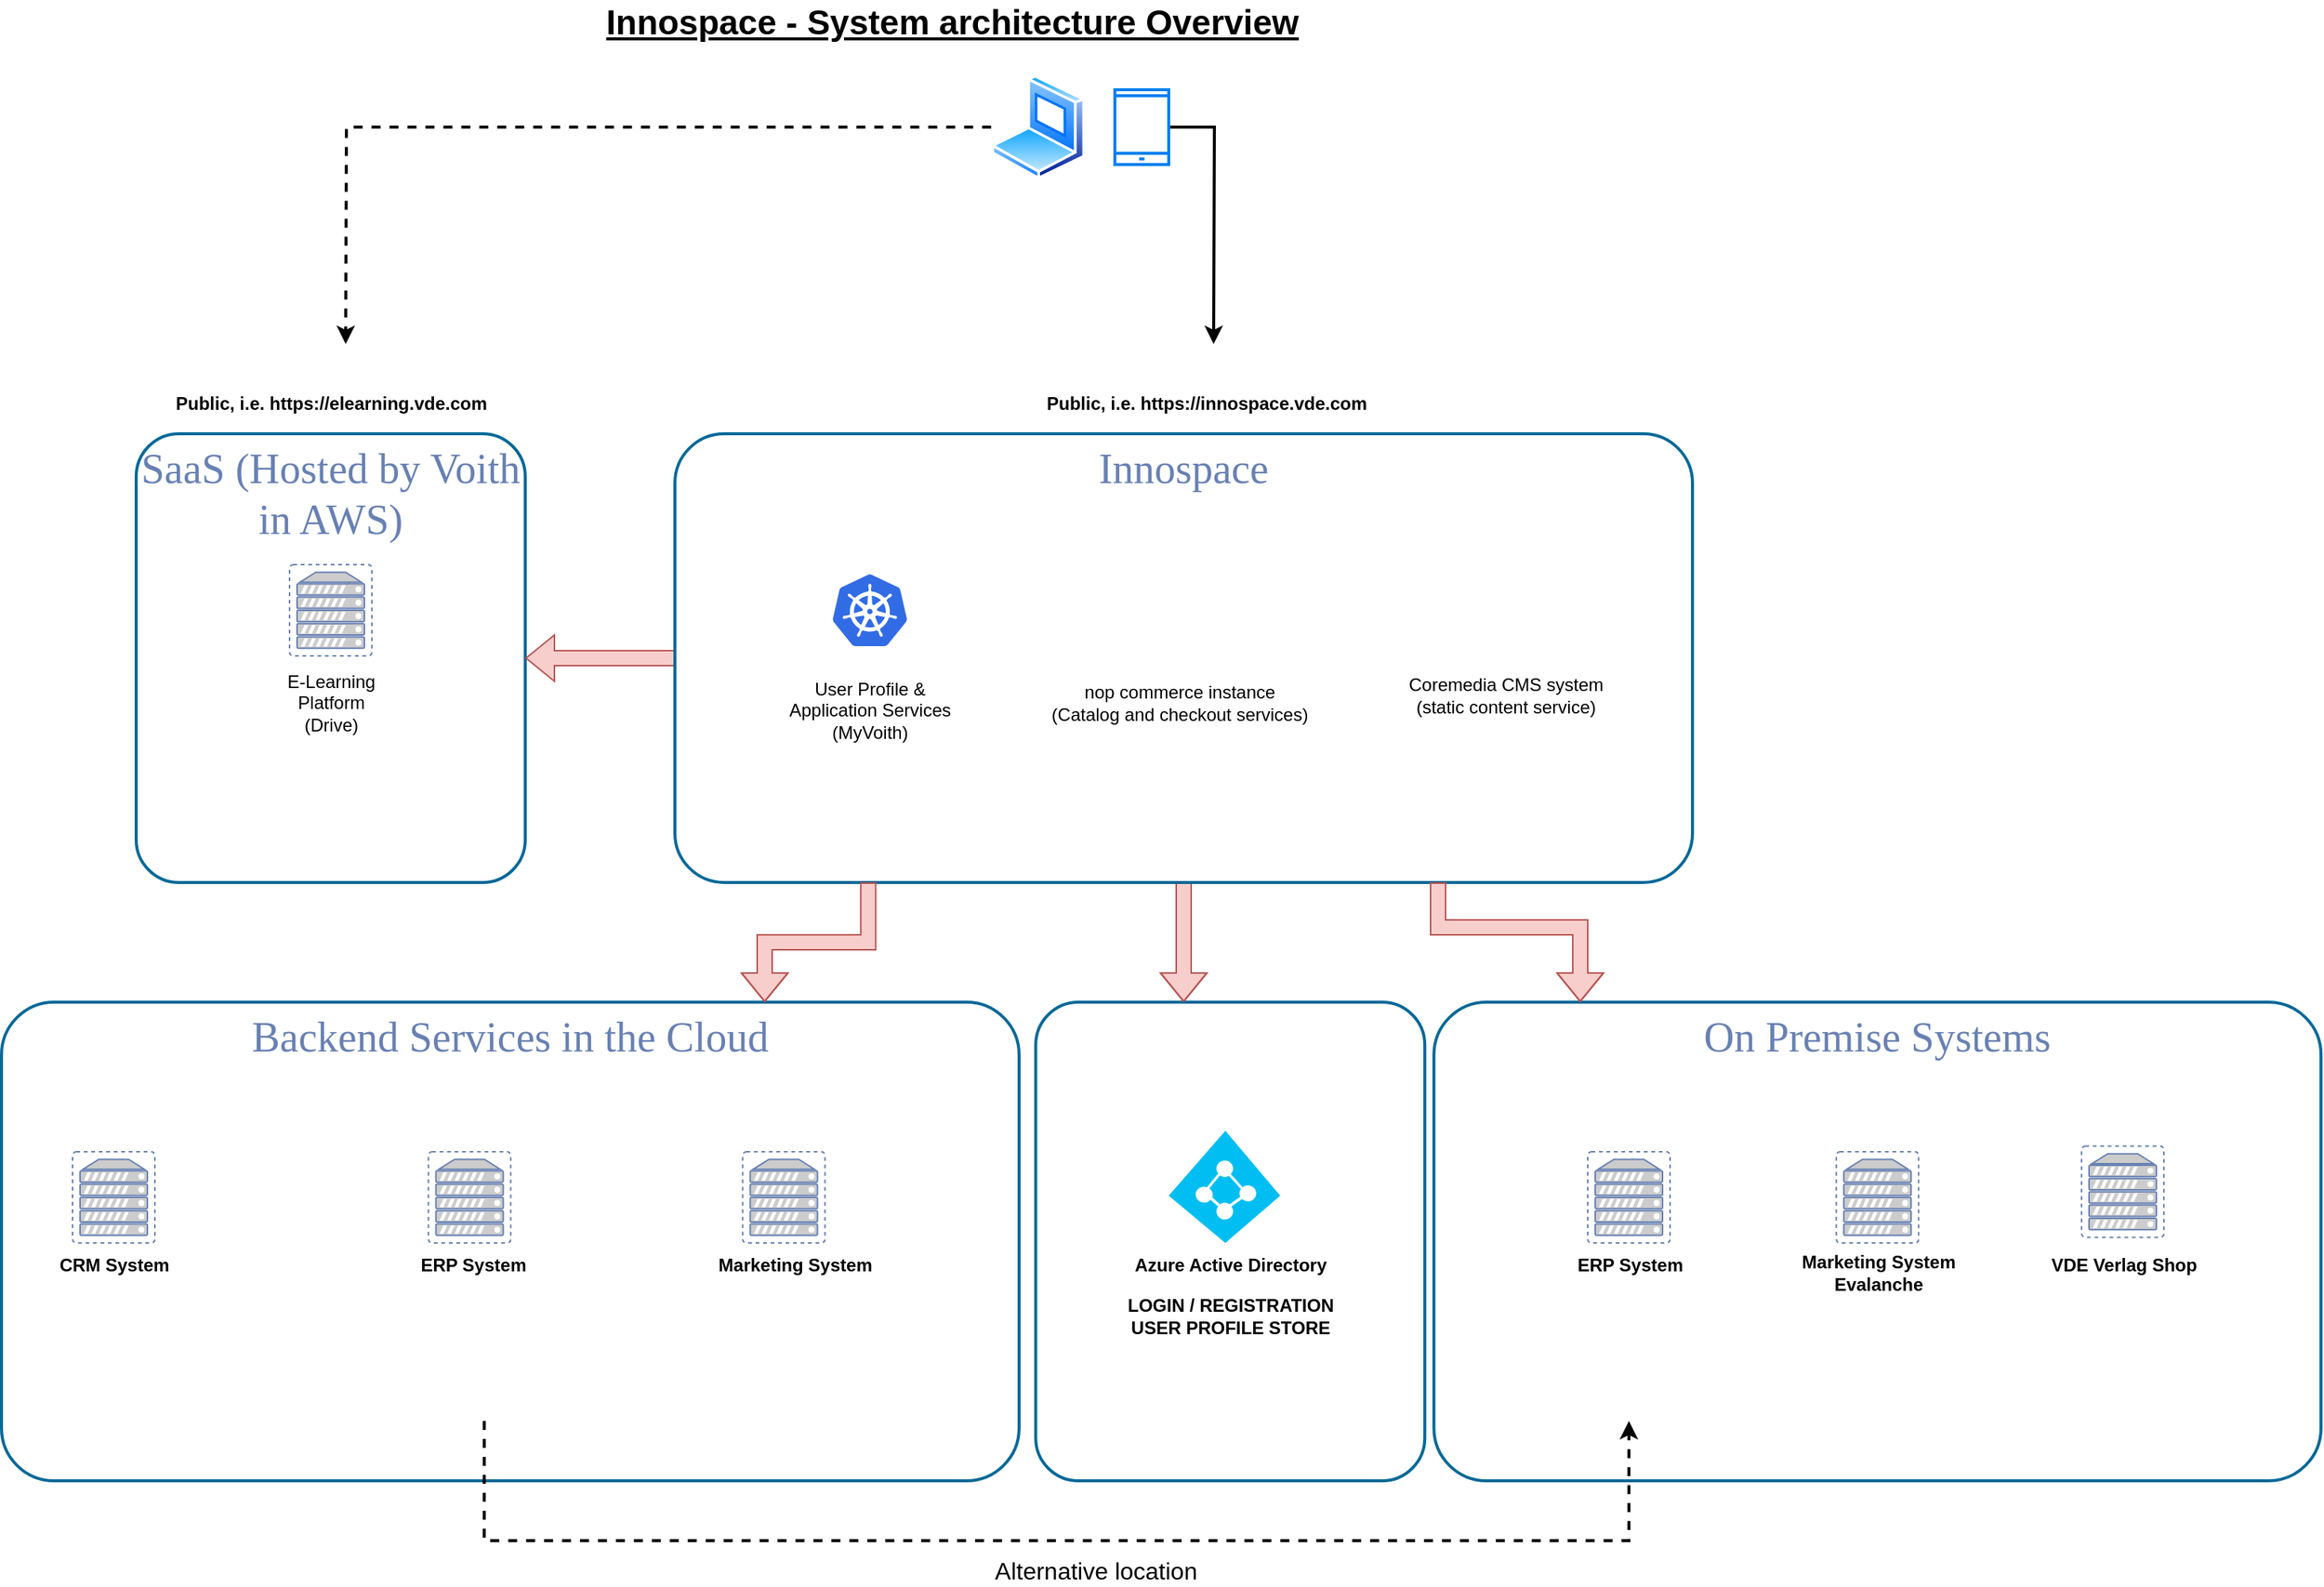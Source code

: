 <mxfile version="14.4.3" type="github">
  <diagram name="Page-1" id="bfe91b75-5d2c-26a0-9c1d-138518896778">
    <mxGraphModel dx="2282" dy="1525" grid="1" gridSize="10" guides="1" tooltips="1" connect="1" arrows="1" fold="1" page="1" pageScale="1" pageWidth="1100" pageHeight="850" background="#ffffff" math="0" shadow="0">
      <root>
        <mxCell id="0" />
        <mxCell id="1" parent="0" />
        <mxCell id="hzs8G2BnuAS4f3jiqhve-1" value="SaaS (Hosted by Voith in AWS)" style="rounded=1;whiteSpace=wrap;html=1;shadow=0;comic=0;strokeColor=#036897;strokeWidth=2;fillColor=none;fontFamily=Verdana;fontSize=28;fontColor=#6881B3;align=center;arcSize=11;verticalAlign=top;" parent="1" vertex="1">
          <mxGeometry x="-970" y="60" width="260" height="300" as="geometry" />
        </mxCell>
        <mxCell id="5VQCpyMXvFSsDKne97cI-13" value="" style="rounded=1;whiteSpace=wrap;html=1;shadow=0;comic=0;strokeColor=#036897;strokeWidth=2;fillColor=none;fontFamily=Verdana;fontSize=28;fontColor=#6881B3;align=center;arcSize=11;verticalAlign=top;" parent="1" vertex="1">
          <mxGeometry x="-368.88" y="440" width="260" height="320" as="geometry" />
        </mxCell>
        <mxCell id="zYysgDhRsV4P9b-H903_-95" value="On Premise Systems" style="rounded=1;whiteSpace=wrap;html=1;shadow=0;comic=0;strokeColor=#036897;strokeWidth=2;fillColor=none;fontFamily=Verdana;fontSize=28;fontColor=#6881B3;align=center;arcSize=11;verticalAlign=top;" parent="1" vertex="1">
          <mxGeometry x="-102.79" y="440" width="592.79" height="320" as="geometry" />
        </mxCell>
        <mxCell id="5VQCpyMXvFSsDKne97cI-15" style="edgeStyle=orthogonalEdgeStyle;shape=flexArrow;rounded=0;orthogonalLoop=1;jettySize=auto;html=1;fillColor=#f8cecc;strokeColor=#b85450;" parent="1" source="7c3789c024ecab99-78" edge="1">
          <mxGeometry relative="1" as="geometry">
            <mxPoint x="-239" y="359" as="sourcePoint" />
            <mxPoint x="-270" y="440" as="targetPoint" />
          </mxGeometry>
        </mxCell>
        <mxCell id="hzs8G2BnuAS4f3jiqhve-2" style="edgeStyle=orthogonalEdgeStyle;shape=flexArrow;rounded=0;orthogonalLoop=1;jettySize=auto;html=1;exitX=0;exitY=0.5;exitDx=0;exitDy=0;entryX=1;entryY=0.5;entryDx=0;entryDy=0;fillColor=#f8cecc;strokeColor=#b85450;" parent="1" source="7c3789c024ecab99-78" target="hzs8G2BnuAS4f3jiqhve-1" edge="1">
          <mxGeometry relative="1" as="geometry" />
        </mxCell>
        <mxCell id="7c3789c024ecab99-78" value="Innospace" style="rounded=1;whiteSpace=wrap;html=1;shadow=0;comic=0;strokeColor=#036897;strokeWidth=2;fillColor=none;fontFamily=Verdana;fontSize=28;fontColor=#6881B3;align=center;arcSize=11;verticalAlign=top;" parent="1" vertex="1">
          <mxGeometry x="-610" y="60" width="680" height="300" as="geometry" />
        </mxCell>
        <mxCell id="7c3789c024ecab99-79" value="Backend Services in the Cloud" style="rounded=1;whiteSpace=wrap;html=1;shadow=0;comic=0;strokeColor=#036897;strokeWidth=2;fillColor=none;fontFamily=Verdana;fontSize=28;fontColor=#6881B3;align=center;arcSize=11;verticalAlign=top;" parent="1" vertex="1">
          <mxGeometry x="-1060" y="440" width="680" height="320" as="geometry" />
        </mxCell>
        <mxCell id="zYysgDhRsV4P9b-H903_-13" value="" style="aspect=fixed;html=1;points=[];align=center;image;fontSize=12;image=img/lib/mscae/Kubernetes.svg;" parent="1" vertex="1">
          <mxGeometry x="-504.71" y="154" width="50" height="48" as="geometry" />
        </mxCell>
        <mxCell id="5VQCpyMXvFSsDKne97cI-7" style="edgeStyle=orthogonalEdgeStyle;shape=flexArrow;rounded=0;orthogonalLoop=1;jettySize=auto;html=1;entryX=0.75;entryY=0;entryDx=0;entryDy=0;exitX=0.19;exitY=1;exitDx=0;exitDy=0;exitPerimeter=0;fillColor=#f8cecc;strokeColor=#b85450;" parent="1" source="7c3789c024ecab99-78" target="7c3789c024ecab99-79" edge="1">
          <mxGeometry relative="1" as="geometry">
            <mxPoint x="-550" y="370" as="sourcePoint" />
          </mxGeometry>
        </mxCell>
        <mxCell id="zYysgDhRsV4P9b-H903_-19" value="User Profile &amp;amp; &lt;br&gt;Application Services&lt;br&gt;(MyVoith)" style="text;html=1;resizable=0;autosize=1;align=center;verticalAlign=middle;points=[];fillColor=none;strokeColor=none;rounded=0;" parent="1" vertex="1">
          <mxGeometry x="-539.71" y="220" width="120" height="50" as="geometry" />
        </mxCell>
        <mxCell id="zYysgDhRsV4P9b-H903_-20" value="E-Learning&lt;br&gt;Platform&lt;br&gt;(Drive)" style="text;html=1;resizable=0;autosize=1;align=center;verticalAlign=middle;points=[];fillColor=none;strokeColor=none;rounded=0;" parent="1" vertex="1">
          <mxGeometry x="-875" y="215" width="70" height="50" as="geometry" />
        </mxCell>
        <mxCell id="zYysgDhRsV4P9b-H903_-26" value="" style="shape=image;imageAspect=0;aspect=fixed;verticalLabelPosition=bottom;verticalAlign=top;image=https://upload.wikimedia.org/wikipedia/commons/4/42/Nop.jpg;" parent="1" vertex="1">
          <mxGeometry x="-315.58" y="154" width="85.58" height="60" as="geometry" />
        </mxCell>
        <mxCell id="zYysgDhRsV4P9b-H903_-28" value="nop commerce instance&lt;br&gt;(Catalog and checkout services)" style="text;html=1;resizable=0;autosize=1;align=center;verticalAlign=middle;points=[];fillColor=none;strokeColor=none;rounded=0;" parent="1" vertex="1">
          <mxGeometry x="-367.79" y="225" width="190" height="30" as="geometry" />
        </mxCell>
        <mxCell id="zYysgDhRsV4P9b-H903_-29" value="" style="shape=image;imageAspect=0;aspect=fixed;verticalLabelPosition=bottom;verticalAlign=top;image=https://upload.wikimedia.org/wikipedia/commons/thumb/6/69/CoreMedia_Logo.png/1920px-CoreMedia_Logo.png;" parent="1" vertex="1">
          <mxGeometry x="-139.93" y="153" width="169.93" height="50" as="geometry" />
        </mxCell>
        <mxCell id="zYysgDhRsV4P9b-H903_-30" value="Coremedia CMS system&lt;br&gt;(static content service)" style="text;html=1;resizable=0;autosize=1;align=center;verticalAlign=middle;points=[];fillColor=none;strokeColor=none;rounded=0;" parent="1" vertex="1">
          <mxGeometry x="-129.96" y="220" width="150" height="30" as="geometry" />
        </mxCell>
        <mxCell id="zYysgDhRsV4P9b-H903_-35" value="" style="verticalLabelPosition=bottom;html=1;verticalAlign=top;align=center;strokeColor=none;fillColor=#00BEF2;shape=mxgraph.azure.azure_active_directory;" parent="1" vertex="1">
          <mxGeometry x="-280.0" y="526" width="74.5" height="75" as="geometry" />
        </mxCell>
        <mxCell id="zYysgDhRsV4P9b-H903_-36" value="Azure Active Directory" style="text;html=1;resizable=0;autosize=1;align=center;verticalAlign=middle;points=[];rounded=0;fontStyle=1" parent="1" vertex="1">
          <mxGeometry x="-308.88" y="606" width="140" height="20" as="geometry" />
        </mxCell>
        <mxCell id="wJw1AYEUA0vpzyY4eTX8-3" style="edgeStyle=orthogonalEdgeStyle;rounded=0;orthogonalLoop=1;jettySize=auto;html=1;exitX=0.5;exitY=1;exitDx=0;exitDy=0;entryX=0.5;entryY=1;entryDx=0;entryDy=0;dashed=1;strokeWidth=2;" edge="1" parent="1" source="zYysgDhRsV4P9b-H903_-49" target="zYysgDhRsV4P9b-H903_-103">
          <mxGeometry relative="1" as="geometry">
            <Array as="points">
              <mxPoint x="-737" y="800" />
              <mxPoint x="28" y="800" />
            </Array>
          </mxGeometry>
        </mxCell>
        <mxCell id="zYysgDhRsV4P9b-H903_-49" value="" style="shape=image;imageAspect=0;aspect=fixed;verticalLabelPosition=bottom;verticalAlign=top;image=https://upload.wikimedia.org/wikipedia/commons/thumb/c/cb/Microsoft_Dynamics_Logo.svg/1024px-Microsoft_Dynamics_Logo.svg.png;" parent="1" vertex="1">
          <mxGeometry x="-830" y="580" width="185.24" height="140" as="geometry" />
        </mxCell>
        <mxCell id="zYysgDhRsV4P9b-H903_-50" value="" style="fontColor=#0066CC;verticalAlign=top;verticalLabelPosition=bottom;labelPosition=center;align=center;html=1;outlineConnect=0;fillColor=#CCCCCC;strokeColor=#6881B3;gradientColor=none;gradientDirection=north;strokeWidth=2;shape=mxgraph.networks.virtual_server;" parent="1" vertex="1">
          <mxGeometry x="-1012.5" y="540" width="55" height="61" as="geometry" />
        </mxCell>
        <mxCell id="zYysgDhRsV4P9b-H903_-51" value="&lt;b&gt;CRM System&lt;/b&gt;" style="text;html=1;resizable=0;autosize=1;align=center;verticalAlign=middle;points=[];fillColor=none;strokeColor=none;rounded=0;" parent="1" vertex="1">
          <mxGeometry x="-1030" y="606" width="90" height="20" as="geometry" />
        </mxCell>
        <mxCell id="zYysgDhRsV4P9b-H903_-55" value="" style="fontColor=#0066CC;verticalAlign=top;verticalLabelPosition=bottom;labelPosition=center;align=center;html=1;outlineConnect=0;fillColor=#CCCCCC;strokeColor=#6881B3;gradientColor=none;gradientDirection=north;strokeWidth=2;shape=mxgraph.networks.virtual_server;" parent="1" vertex="1">
          <mxGeometry x="-774.71" y="540" width="55" height="61" as="geometry" />
        </mxCell>
        <mxCell id="zYysgDhRsV4P9b-H903_-56" value="&lt;b&gt;ERP System&lt;/b&gt;" style="text;html=1;resizable=0;autosize=1;align=center;verticalAlign=middle;points=[];fillColor=none;strokeColor=none;rounded=0;" parent="1" vertex="1">
          <mxGeometry x="-790" y="606" width="90" height="20" as="geometry" />
        </mxCell>
        <mxCell id="zYysgDhRsV4P9b-H903_-68" value="" style="fontColor=#0066CC;verticalAlign=top;verticalLabelPosition=bottom;labelPosition=center;align=center;html=1;outlineConnect=0;fillColor=#CCCCCC;strokeColor=#6881B3;gradientColor=none;gradientDirection=north;strokeWidth=2;shape=mxgraph.networks.virtual_server;" parent="1" vertex="1">
          <mxGeometry x="-564.71" y="540" width="55" height="61" as="geometry" />
        </mxCell>
        <mxCell id="zYysgDhRsV4P9b-H903_-69" value="&lt;b&gt;Marketing System&lt;br&gt;&lt;/b&gt;" style="text;html=1;resizable=0;autosize=1;align=center;verticalAlign=middle;points=[];fillColor=none;strokeColor=none;rounded=0;" parent="1" vertex="1">
          <mxGeometry x="-589.71" y="606" width="120" height="20" as="geometry" />
        </mxCell>
        <mxCell id="zYysgDhRsV4P9b-H903_-93" value="&lt;b&gt;Public, i.e. https://innospace.vde.com&lt;br&gt;&lt;/b&gt;" style="text;html=1;resizable=0;autosize=1;align=center;verticalAlign=middle;points=[];fillColor=none;strokeColor=none;rounded=0;" parent="1" vertex="1">
          <mxGeometry x="-369.93" y="30" width="230" height="20" as="geometry" />
        </mxCell>
        <mxCell id="zYysgDhRsV4P9b-H903_-97" value="" style="fontColor=#0066CC;verticalAlign=top;verticalLabelPosition=bottom;labelPosition=center;align=center;html=1;outlineConnect=0;fillColor=#CCCCCC;strokeColor=#6881B3;gradientColor=none;gradientDirection=north;strokeWidth=2;shape=mxgraph.networks.virtual_server;" parent="1" vertex="1">
          <mxGeometry x="166.11" y="540" width="55" height="61" as="geometry" />
        </mxCell>
        <mxCell id="zYysgDhRsV4P9b-H903_-101" value="&lt;b&gt;Marketing System&lt;br&gt;Evalanche&lt;br&gt;&lt;/b&gt;" style="text;html=1;resizable=0;autosize=1;align=center;verticalAlign=middle;points=[];fillColor=none;strokeColor=none;rounded=0;" parent="1" vertex="1">
          <mxGeometry x="133.61" y="606" width="120" height="30" as="geometry" />
        </mxCell>
        <mxCell id="zYysgDhRsV4P9b-H903_-102" value="" style="fontColor=#0066CC;verticalAlign=top;verticalLabelPosition=bottom;labelPosition=center;align=center;html=1;outlineConnect=0;fillColor=#CCCCCC;strokeColor=#6881B3;gradientColor=none;gradientDirection=north;strokeWidth=2;shape=mxgraph.networks.virtual_server;" parent="1" vertex="1">
          <mxGeometry y="540" width="55" height="61" as="geometry" />
        </mxCell>
        <mxCell id="zYysgDhRsV4P9b-H903_-103" value="" style="shape=image;imageAspect=0;aspect=fixed;verticalLabelPosition=bottom;verticalAlign=top;image=https://upload.wikimedia.org/wikipedia/commons/thumb/c/cb/Microsoft_Dynamics_Logo.svg/1024px-Microsoft_Dynamics_Logo.svg.png;" parent="1" vertex="1">
          <mxGeometry x="-65.12" y="580" width="185.24" height="140" as="geometry" />
        </mxCell>
        <mxCell id="zYysgDhRsV4P9b-H903_-104" value="&lt;b&gt;ERP System&lt;/b&gt;" style="text;html=1;resizable=0;autosize=1;align=center;verticalAlign=middle;points=[];fillColor=none;strokeColor=none;rounded=0;" parent="1" vertex="1">
          <mxGeometry x="-17.5" y="606" width="90" height="20" as="geometry" />
        </mxCell>
        <mxCell id="hzs8G2BnuAS4f3jiqhve-8" style="edgeStyle=orthogonalEdgeStyle;rounded=0;orthogonalLoop=1;jettySize=auto;html=1;exitX=0;exitY=0.5;exitDx=0;exitDy=0;dashed=1;strokeWidth=2;" parent="1" source="zYysgDhRsV4P9b-H903_-125" edge="1">
          <mxGeometry relative="1" as="geometry">
            <mxPoint x="-830" as="targetPoint" />
          </mxGeometry>
        </mxCell>
        <mxCell id="zYysgDhRsV4P9b-H903_-125" value="" style="aspect=fixed;perimeter=ellipsePerimeter;html=1;align=center;shadow=0;dashed=0;spacingTop=3;image;image=img/lib/active_directory/laptop_client.svg;" parent="1" vertex="1">
          <mxGeometry x="-398.71" y="-180" width="63" height="70" as="geometry" />
        </mxCell>
        <mxCell id="hzs8G2BnuAS4f3jiqhve-9" style="edgeStyle=orthogonalEdgeStyle;rounded=0;orthogonalLoop=1;jettySize=auto;html=1;strokeWidth=2;" parent="1" source="zYysgDhRsV4P9b-H903_-126" edge="1">
          <mxGeometry relative="1" as="geometry">
            <mxPoint x="-250" as="targetPoint" />
          </mxGeometry>
        </mxCell>
        <mxCell id="zYysgDhRsV4P9b-H903_-126" value="" style="html=1;verticalLabelPosition=bottom;align=center;labelBackgroundColor=#ffffff;verticalAlign=top;strokeWidth=2;strokeColor=#0080F0;shadow=0;dashed=0;shape=mxgraph.ios7.icons.smartphone;" parent="1" vertex="1">
          <mxGeometry x="-316" y="-170" width="36" height="50" as="geometry" />
        </mxCell>
        <mxCell id="zYysgDhRsV4P9b-H903_-130" style="edgeStyle=elbowEdgeStyle;rounded=0;orthogonalLoop=1;jettySize=auto;elbow=vertical;html=1;exitX=0;exitY=0.5;exitDx=0;exitDy=0;strokeWidth=2;" parent="1" edge="1">
          <mxGeometry relative="1" as="geometry">
            <mxPoint x="-610" y="150" as="sourcePoint" />
            <mxPoint x="-610" y="150" as="targetPoint" />
          </mxGeometry>
        </mxCell>
        <mxCell id="zYysgDhRsV4P9b-H903_-133" value="Innospace - System architecture Overview" style="text;html=1;resizable=0;autosize=1;align=center;verticalAlign=middle;points=[];fillColor=none;strokeColor=none;rounded=0;fontSize=23;fontStyle=5" parent="1" vertex="1">
          <mxGeometry x="-665" y="-230" width="480" height="30" as="geometry" />
        </mxCell>
        <mxCell id="5VQCpyMXvFSsDKne97cI-4" value="" style="fontColor=#0066CC;verticalAlign=top;verticalLabelPosition=bottom;labelPosition=center;align=center;html=1;outlineConnect=0;fillColor=#CCCCCC;strokeColor=#6881B3;gradientColor=none;gradientDirection=north;strokeWidth=2;shape=mxgraph.networks.virtual_server;" parent="1" vertex="1">
          <mxGeometry x="330" y="536.25" width="55" height="61" as="geometry" />
        </mxCell>
        <mxCell id="5VQCpyMXvFSsDKne97cI-5" value="&lt;b&gt;VDE Verlag Shop&lt;br&gt;&lt;/b&gt;" style="text;html=1;resizable=0;autosize=1;align=center;verticalAlign=middle;points=[];fillColor=none;strokeColor=none;rounded=0;" parent="1" vertex="1">
          <mxGeometry x="302.5" y="606" width="110" height="20" as="geometry" />
        </mxCell>
        <mxCell id="5VQCpyMXvFSsDKne97cI-10" style="edgeStyle=orthogonalEdgeStyle;shape=flexArrow;rounded=0;orthogonalLoop=1;jettySize=auto;html=1;exitX=0.75;exitY=1;exitDx=0;exitDy=0;fillColor=#f8cecc;strokeColor=#b85450;" parent="1" source="7c3789c024ecab99-78" edge="1">
          <mxGeometry relative="1" as="geometry">
            <mxPoint y="360" as="sourcePoint" />
            <mxPoint x="-5" y="440" as="targetPoint" />
            <Array as="points">
              <mxPoint x="-100" y="390" />
              <mxPoint x="-5" y="390" />
            </Array>
          </mxGeometry>
        </mxCell>
        <mxCell id="5VQCpyMXvFSsDKne97cI-16" value="LOGIN / REGISTRATION&lt;br style=&quot;font-size: 12px;&quot;&gt;USER PROFILE STORE" style="text;html=1;resizable=0;autosize=1;align=center;verticalAlign=middle;points=[];fillColor=none;strokeColor=none;rounded=0;fontSize=12;fontStyle=1" parent="1" vertex="1">
          <mxGeometry x="-313.88" y="635" width="150" height="30" as="geometry" />
        </mxCell>
        <mxCell id="hzs8G2BnuAS4f3jiqhve-3" value="" style="fontColor=#0066CC;verticalAlign=top;verticalLabelPosition=bottom;labelPosition=center;align=center;html=1;outlineConnect=0;fillColor=#CCCCCC;strokeColor=#6881B3;gradientColor=none;gradientDirection=north;strokeWidth=2;shape=mxgraph.networks.virtual_server;" parent="1" vertex="1">
          <mxGeometry x="-867.5" y="147.5" width="55" height="61" as="geometry" />
        </mxCell>
        <mxCell id="hzs8G2BnuAS4f3jiqhve-6" value="&lt;b&gt;Public, i.e. https://elearning.vde.com&lt;br&gt;&lt;/b&gt;" style="text;html=1;resizable=0;autosize=1;align=center;verticalAlign=middle;points=[];fillColor=none;strokeColor=none;rounded=0;" parent="1" vertex="1">
          <mxGeometry x="-950" y="30" width="220" height="20" as="geometry" />
        </mxCell>
        <mxCell id="wJw1AYEUA0vpzyY4eTX8-1" value="" style="shape=image;imageAspect=0;aspect=fixed;verticalLabelPosition=bottom;verticalAlign=top;image=https://upload.wikimedia.org/wikipedia/commons/thumb/c/cb/Microsoft_Dynamics_Logo.svg/1024px-Microsoft_Dynamics_Logo.svg.png;" vertex="1" parent="1">
          <mxGeometry x="-1060.24" y="580" width="185.24" height="140" as="geometry" />
        </mxCell>
        <mxCell id="wJw1AYEUA0vpzyY4eTX8-6" value="Alternative location" style="text;html=1;resizable=0;autosize=1;align=center;verticalAlign=middle;points=[];fillColor=none;strokeColor=none;rounded=0;fontSize=16;" vertex="1" parent="1">
          <mxGeometry x="-403.88" y="810" width="150" height="20" as="geometry" />
        </mxCell>
      </root>
    </mxGraphModel>
  </diagram>
</mxfile>
